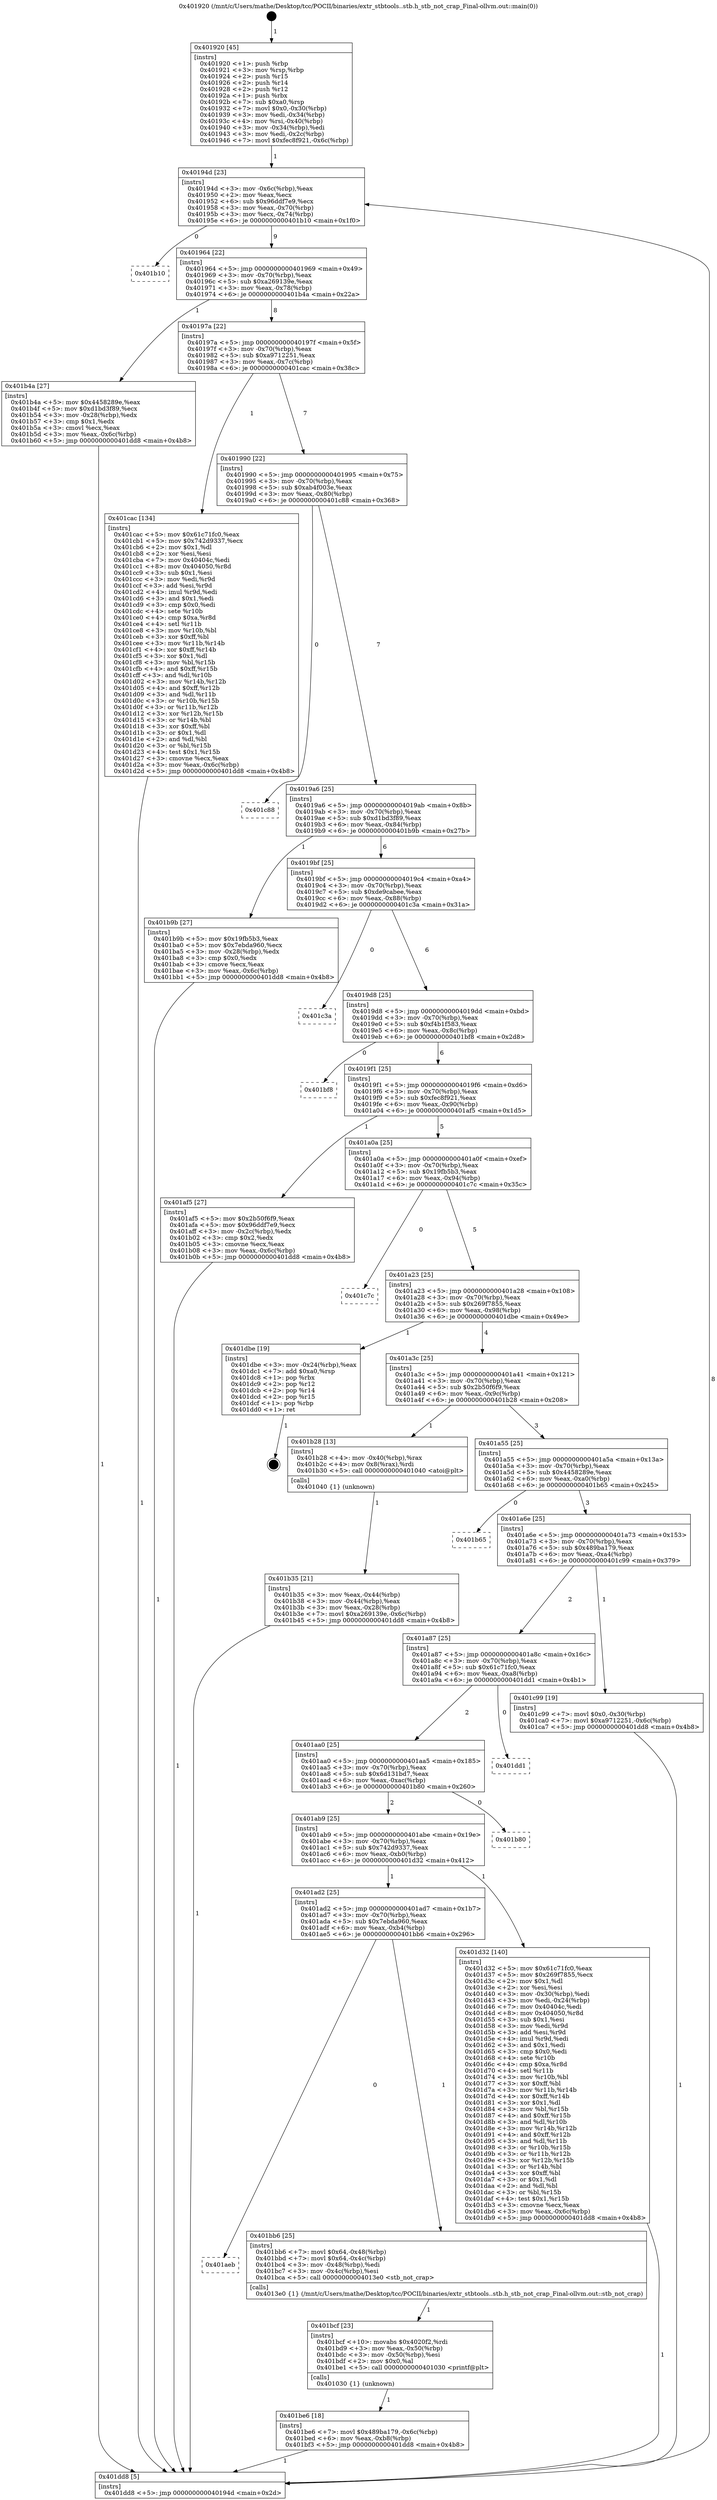 digraph "0x401920" {
  label = "0x401920 (/mnt/c/Users/mathe/Desktop/tcc/POCII/binaries/extr_stbtools..stb.h_stb_not_crap_Final-ollvm.out::main(0))"
  labelloc = "t"
  node[shape=record]

  Entry [label="",width=0.3,height=0.3,shape=circle,fillcolor=black,style=filled]
  "0x40194d" [label="{
     0x40194d [23]\l
     | [instrs]\l
     &nbsp;&nbsp;0x40194d \<+3\>: mov -0x6c(%rbp),%eax\l
     &nbsp;&nbsp;0x401950 \<+2\>: mov %eax,%ecx\l
     &nbsp;&nbsp;0x401952 \<+6\>: sub $0x96ddf7e9,%ecx\l
     &nbsp;&nbsp;0x401958 \<+3\>: mov %eax,-0x70(%rbp)\l
     &nbsp;&nbsp;0x40195b \<+3\>: mov %ecx,-0x74(%rbp)\l
     &nbsp;&nbsp;0x40195e \<+6\>: je 0000000000401b10 \<main+0x1f0\>\l
  }"]
  "0x401b10" [label="{
     0x401b10\l
  }", style=dashed]
  "0x401964" [label="{
     0x401964 [22]\l
     | [instrs]\l
     &nbsp;&nbsp;0x401964 \<+5\>: jmp 0000000000401969 \<main+0x49\>\l
     &nbsp;&nbsp;0x401969 \<+3\>: mov -0x70(%rbp),%eax\l
     &nbsp;&nbsp;0x40196c \<+5\>: sub $0xa269139e,%eax\l
     &nbsp;&nbsp;0x401971 \<+3\>: mov %eax,-0x78(%rbp)\l
     &nbsp;&nbsp;0x401974 \<+6\>: je 0000000000401b4a \<main+0x22a\>\l
  }"]
  Exit [label="",width=0.3,height=0.3,shape=circle,fillcolor=black,style=filled,peripheries=2]
  "0x401b4a" [label="{
     0x401b4a [27]\l
     | [instrs]\l
     &nbsp;&nbsp;0x401b4a \<+5\>: mov $0x4458289e,%eax\l
     &nbsp;&nbsp;0x401b4f \<+5\>: mov $0xd1bd3f89,%ecx\l
     &nbsp;&nbsp;0x401b54 \<+3\>: mov -0x28(%rbp),%edx\l
     &nbsp;&nbsp;0x401b57 \<+3\>: cmp $0x1,%edx\l
     &nbsp;&nbsp;0x401b5a \<+3\>: cmovl %ecx,%eax\l
     &nbsp;&nbsp;0x401b5d \<+3\>: mov %eax,-0x6c(%rbp)\l
     &nbsp;&nbsp;0x401b60 \<+5\>: jmp 0000000000401dd8 \<main+0x4b8\>\l
  }"]
  "0x40197a" [label="{
     0x40197a [22]\l
     | [instrs]\l
     &nbsp;&nbsp;0x40197a \<+5\>: jmp 000000000040197f \<main+0x5f\>\l
     &nbsp;&nbsp;0x40197f \<+3\>: mov -0x70(%rbp),%eax\l
     &nbsp;&nbsp;0x401982 \<+5\>: sub $0xa9712251,%eax\l
     &nbsp;&nbsp;0x401987 \<+3\>: mov %eax,-0x7c(%rbp)\l
     &nbsp;&nbsp;0x40198a \<+6\>: je 0000000000401cac \<main+0x38c\>\l
  }"]
  "0x401be6" [label="{
     0x401be6 [18]\l
     | [instrs]\l
     &nbsp;&nbsp;0x401be6 \<+7\>: movl $0x489ba179,-0x6c(%rbp)\l
     &nbsp;&nbsp;0x401bed \<+6\>: mov %eax,-0xb8(%rbp)\l
     &nbsp;&nbsp;0x401bf3 \<+5\>: jmp 0000000000401dd8 \<main+0x4b8\>\l
  }"]
  "0x401cac" [label="{
     0x401cac [134]\l
     | [instrs]\l
     &nbsp;&nbsp;0x401cac \<+5\>: mov $0x61c71fc0,%eax\l
     &nbsp;&nbsp;0x401cb1 \<+5\>: mov $0x742d9337,%ecx\l
     &nbsp;&nbsp;0x401cb6 \<+2\>: mov $0x1,%dl\l
     &nbsp;&nbsp;0x401cb8 \<+2\>: xor %esi,%esi\l
     &nbsp;&nbsp;0x401cba \<+7\>: mov 0x40404c,%edi\l
     &nbsp;&nbsp;0x401cc1 \<+8\>: mov 0x404050,%r8d\l
     &nbsp;&nbsp;0x401cc9 \<+3\>: sub $0x1,%esi\l
     &nbsp;&nbsp;0x401ccc \<+3\>: mov %edi,%r9d\l
     &nbsp;&nbsp;0x401ccf \<+3\>: add %esi,%r9d\l
     &nbsp;&nbsp;0x401cd2 \<+4\>: imul %r9d,%edi\l
     &nbsp;&nbsp;0x401cd6 \<+3\>: and $0x1,%edi\l
     &nbsp;&nbsp;0x401cd9 \<+3\>: cmp $0x0,%edi\l
     &nbsp;&nbsp;0x401cdc \<+4\>: sete %r10b\l
     &nbsp;&nbsp;0x401ce0 \<+4\>: cmp $0xa,%r8d\l
     &nbsp;&nbsp;0x401ce4 \<+4\>: setl %r11b\l
     &nbsp;&nbsp;0x401ce8 \<+3\>: mov %r10b,%bl\l
     &nbsp;&nbsp;0x401ceb \<+3\>: xor $0xff,%bl\l
     &nbsp;&nbsp;0x401cee \<+3\>: mov %r11b,%r14b\l
     &nbsp;&nbsp;0x401cf1 \<+4\>: xor $0xff,%r14b\l
     &nbsp;&nbsp;0x401cf5 \<+3\>: xor $0x1,%dl\l
     &nbsp;&nbsp;0x401cf8 \<+3\>: mov %bl,%r15b\l
     &nbsp;&nbsp;0x401cfb \<+4\>: and $0xff,%r15b\l
     &nbsp;&nbsp;0x401cff \<+3\>: and %dl,%r10b\l
     &nbsp;&nbsp;0x401d02 \<+3\>: mov %r14b,%r12b\l
     &nbsp;&nbsp;0x401d05 \<+4\>: and $0xff,%r12b\l
     &nbsp;&nbsp;0x401d09 \<+3\>: and %dl,%r11b\l
     &nbsp;&nbsp;0x401d0c \<+3\>: or %r10b,%r15b\l
     &nbsp;&nbsp;0x401d0f \<+3\>: or %r11b,%r12b\l
     &nbsp;&nbsp;0x401d12 \<+3\>: xor %r12b,%r15b\l
     &nbsp;&nbsp;0x401d15 \<+3\>: or %r14b,%bl\l
     &nbsp;&nbsp;0x401d18 \<+3\>: xor $0xff,%bl\l
     &nbsp;&nbsp;0x401d1b \<+3\>: or $0x1,%dl\l
     &nbsp;&nbsp;0x401d1e \<+2\>: and %dl,%bl\l
     &nbsp;&nbsp;0x401d20 \<+3\>: or %bl,%r15b\l
     &nbsp;&nbsp;0x401d23 \<+4\>: test $0x1,%r15b\l
     &nbsp;&nbsp;0x401d27 \<+3\>: cmovne %ecx,%eax\l
     &nbsp;&nbsp;0x401d2a \<+3\>: mov %eax,-0x6c(%rbp)\l
     &nbsp;&nbsp;0x401d2d \<+5\>: jmp 0000000000401dd8 \<main+0x4b8\>\l
  }"]
  "0x401990" [label="{
     0x401990 [22]\l
     | [instrs]\l
     &nbsp;&nbsp;0x401990 \<+5\>: jmp 0000000000401995 \<main+0x75\>\l
     &nbsp;&nbsp;0x401995 \<+3\>: mov -0x70(%rbp),%eax\l
     &nbsp;&nbsp;0x401998 \<+5\>: sub $0xab4f003e,%eax\l
     &nbsp;&nbsp;0x40199d \<+3\>: mov %eax,-0x80(%rbp)\l
     &nbsp;&nbsp;0x4019a0 \<+6\>: je 0000000000401c88 \<main+0x368\>\l
  }"]
  "0x401bcf" [label="{
     0x401bcf [23]\l
     | [instrs]\l
     &nbsp;&nbsp;0x401bcf \<+10\>: movabs $0x4020f2,%rdi\l
     &nbsp;&nbsp;0x401bd9 \<+3\>: mov %eax,-0x50(%rbp)\l
     &nbsp;&nbsp;0x401bdc \<+3\>: mov -0x50(%rbp),%esi\l
     &nbsp;&nbsp;0x401bdf \<+2\>: mov $0x0,%al\l
     &nbsp;&nbsp;0x401be1 \<+5\>: call 0000000000401030 \<printf@plt\>\l
     | [calls]\l
     &nbsp;&nbsp;0x401030 \{1\} (unknown)\l
  }"]
  "0x401c88" [label="{
     0x401c88\l
  }", style=dashed]
  "0x4019a6" [label="{
     0x4019a6 [25]\l
     | [instrs]\l
     &nbsp;&nbsp;0x4019a6 \<+5\>: jmp 00000000004019ab \<main+0x8b\>\l
     &nbsp;&nbsp;0x4019ab \<+3\>: mov -0x70(%rbp),%eax\l
     &nbsp;&nbsp;0x4019ae \<+5\>: sub $0xd1bd3f89,%eax\l
     &nbsp;&nbsp;0x4019b3 \<+6\>: mov %eax,-0x84(%rbp)\l
     &nbsp;&nbsp;0x4019b9 \<+6\>: je 0000000000401b9b \<main+0x27b\>\l
  }"]
  "0x401aeb" [label="{
     0x401aeb\l
  }", style=dashed]
  "0x401b9b" [label="{
     0x401b9b [27]\l
     | [instrs]\l
     &nbsp;&nbsp;0x401b9b \<+5\>: mov $0x19fb5b3,%eax\l
     &nbsp;&nbsp;0x401ba0 \<+5\>: mov $0x7ebda960,%ecx\l
     &nbsp;&nbsp;0x401ba5 \<+3\>: mov -0x28(%rbp),%edx\l
     &nbsp;&nbsp;0x401ba8 \<+3\>: cmp $0x0,%edx\l
     &nbsp;&nbsp;0x401bab \<+3\>: cmove %ecx,%eax\l
     &nbsp;&nbsp;0x401bae \<+3\>: mov %eax,-0x6c(%rbp)\l
     &nbsp;&nbsp;0x401bb1 \<+5\>: jmp 0000000000401dd8 \<main+0x4b8\>\l
  }"]
  "0x4019bf" [label="{
     0x4019bf [25]\l
     | [instrs]\l
     &nbsp;&nbsp;0x4019bf \<+5\>: jmp 00000000004019c4 \<main+0xa4\>\l
     &nbsp;&nbsp;0x4019c4 \<+3\>: mov -0x70(%rbp),%eax\l
     &nbsp;&nbsp;0x4019c7 \<+5\>: sub $0xde9cabee,%eax\l
     &nbsp;&nbsp;0x4019cc \<+6\>: mov %eax,-0x88(%rbp)\l
     &nbsp;&nbsp;0x4019d2 \<+6\>: je 0000000000401c3a \<main+0x31a\>\l
  }"]
  "0x401bb6" [label="{
     0x401bb6 [25]\l
     | [instrs]\l
     &nbsp;&nbsp;0x401bb6 \<+7\>: movl $0x64,-0x48(%rbp)\l
     &nbsp;&nbsp;0x401bbd \<+7\>: movl $0x64,-0x4c(%rbp)\l
     &nbsp;&nbsp;0x401bc4 \<+3\>: mov -0x48(%rbp),%edi\l
     &nbsp;&nbsp;0x401bc7 \<+3\>: mov -0x4c(%rbp),%esi\l
     &nbsp;&nbsp;0x401bca \<+5\>: call 00000000004013e0 \<stb_not_crap\>\l
     | [calls]\l
     &nbsp;&nbsp;0x4013e0 \{1\} (/mnt/c/Users/mathe/Desktop/tcc/POCII/binaries/extr_stbtools..stb.h_stb_not_crap_Final-ollvm.out::stb_not_crap)\l
  }"]
  "0x401c3a" [label="{
     0x401c3a\l
  }", style=dashed]
  "0x4019d8" [label="{
     0x4019d8 [25]\l
     | [instrs]\l
     &nbsp;&nbsp;0x4019d8 \<+5\>: jmp 00000000004019dd \<main+0xbd\>\l
     &nbsp;&nbsp;0x4019dd \<+3\>: mov -0x70(%rbp),%eax\l
     &nbsp;&nbsp;0x4019e0 \<+5\>: sub $0xf4b1f583,%eax\l
     &nbsp;&nbsp;0x4019e5 \<+6\>: mov %eax,-0x8c(%rbp)\l
     &nbsp;&nbsp;0x4019eb \<+6\>: je 0000000000401bf8 \<main+0x2d8\>\l
  }"]
  "0x401ad2" [label="{
     0x401ad2 [25]\l
     | [instrs]\l
     &nbsp;&nbsp;0x401ad2 \<+5\>: jmp 0000000000401ad7 \<main+0x1b7\>\l
     &nbsp;&nbsp;0x401ad7 \<+3\>: mov -0x70(%rbp),%eax\l
     &nbsp;&nbsp;0x401ada \<+5\>: sub $0x7ebda960,%eax\l
     &nbsp;&nbsp;0x401adf \<+6\>: mov %eax,-0xb4(%rbp)\l
     &nbsp;&nbsp;0x401ae5 \<+6\>: je 0000000000401bb6 \<main+0x296\>\l
  }"]
  "0x401bf8" [label="{
     0x401bf8\l
  }", style=dashed]
  "0x4019f1" [label="{
     0x4019f1 [25]\l
     | [instrs]\l
     &nbsp;&nbsp;0x4019f1 \<+5\>: jmp 00000000004019f6 \<main+0xd6\>\l
     &nbsp;&nbsp;0x4019f6 \<+3\>: mov -0x70(%rbp),%eax\l
     &nbsp;&nbsp;0x4019f9 \<+5\>: sub $0xfec8f921,%eax\l
     &nbsp;&nbsp;0x4019fe \<+6\>: mov %eax,-0x90(%rbp)\l
     &nbsp;&nbsp;0x401a04 \<+6\>: je 0000000000401af5 \<main+0x1d5\>\l
  }"]
  "0x401d32" [label="{
     0x401d32 [140]\l
     | [instrs]\l
     &nbsp;&nbsp;0x401d32 \<+5\>: mov $0x61c71fc0,%eax\l
     &nbsp;&nbsp;0x401d37 \<+5\>: mov $0x269f7855,%ecx\l
     &nbsp;&nbsp;0x401d3c \<+2\>: mov $0x1,%dl\l
     &nbsp;&nbsp;0x401d3e \<+2\>: xor %esi,%esi\l
     &nbsp;&nbsp;0x401d40 \<+3\>: mov -0x30(%rbp),%edi\l
     &nbsp;&nbsp;0x401d43 \<+3\>: mov %edi,-0x24(%rbp)\l
     &nbsp;&nbsp;0x401d46 \<+7\>: mov 0x40404c,%edi\l
     &nbsp;&nbsp;0x401d4d \<+8\>: mov 0x404050,%r8d\l
     &nbsp;&nbsp;0x401d55 \<+3\>: sub $0x1,%esi\l
     &nbsp;&nbsp;0x401d58 \<+3\>: mov %edi,%r9d\l
     &nbsp;&nbsp;0x401d5b \<+3\>: add %esi,%r9d\l
     &nbsp;&nbsp;0x401d5e \<+4\>: imul %r9d,%edi\l
     &nbsp;&nbsp;0x401d62 \<+3\>: and $0x1,%edi\l
     &nbsp;&nbsp;0x401d65 \<+3\>: cmp $0x0,%edi\l
     &nbsp;&nbsp;0x401d68 \<+4\>: sete %r10b\l
     &nbsp;&nbsp;0x401d6c \<+4\>: cmp $0xa,%r8d\l
     &nbsp;&nbsp;0x401d70 \<+4\>: setl %r11b\l
     &nbsp;&nbsp;0x401d74 \<+3\>: mov %r10b,%bl\l
     &nbsp;&nbsp;0x401d77 \<+3\>: xor $0xff,%bl\l
     &nbsp;&nbsp;0x401d7a \<+3\>: mov %r11b,%r14b\l
     &nbsp;&nbsp;0x401d7d \<+4\>: xor $0xff,%r14b\l
     &nbsp;&nbsp;0x401d81 \<+3\>: xor $0x1,%dl\l
     &nbsp;&nbsp;0x401d84 \<+3\>: mov %bl,%r15b\l
     &nbsp;&nbsp;0x401d87 \<+4\>: and $0xff,%r15b\l
     &nbsp;&nbsp;0x401d8b \<+3\>: and %dl,%r10b\l
     &nbsp;&nbsp;0x401d8e \<+3\>: mov %r14b,%r12b\l
     &nbsp;&nbsp;0x401d91 \<+4\>: and $0xff,%r12b\l
     &nbsp;&nbsp;0x401d95 \<+3\>: and %dl,%r11b\l
     &nbsp;&nbsp;0x401d98 \<+3\>: or %r10b,%r15b\l
     &nbsp;&nbsp;0x401d9b \<+3\>: or %r11b,%r12b\l
     &nbsp;&nbsp;0x401d9e \<+3\>: xor %r12b,%r15b\l
     &nbsp;&nbsp;0x401da1 \<+3\>: or %r14b,%bl\l
     &nbsp;&nbsp;0x401da4 \<+3\>: xor $0xff,%bl\l
     &nbsp;&nbsp;0x401da7 \<+3\>: or $0x1,%dl\l
     &nbsp;&nbsp;0x401daa \<+2\>: and %dl,%bl\l
     &nbsp;&nbsp;0x401dac \<+3\>: or %bl,%r15b\l
     &nbsp;&nbsp;0x401daf \<+4\>: test $0x1,%r15b\l
     &nbsp;&nbsp;0x401db3 \<+3\>: cmovne %ecx,%eax\l
     &nbsp;&nbsp;0x401db6 \<+3\>: mov %eax,-0x6c(%rbp)\l
     &nbsp;&nbsp;0x401db9 \<+5\>: jmp 0000000000401dd8 \<main+0x4b8\>\l
  }"]
  "0x401af5" [label="{
     0x401af5 [27]\l
     | [instrs]\l
     &nbsp;&nbsp;0x401af5 \<+5\>: mov $0x2b50f6f9,%eax\l
     &nbsp;&nbsp;0x401afa \<+5\>: mov $0x96ddf7e9,%ecx\l
     &nbsp;&nbsp;0x401aff \<+3\>: mov -0x2c(%rbp),%edx\l
     &nbsp;&nbsp;0x401b02 \<+3\>: cmp $0x2,%edx\l
     &nbsp;&nbsp;0x401b05 \<+3\>: cmovne %ecx,%eax\l
     &nbsp;&nbsp;0x401b08 \<+3\>: mov %eax,-0x6c(%rbp)\l
     &nbsp;&nbsp;0x401b0b \<+5\>: jmp 0000000000401dd8 \<main+0x4b8\>\l
  }"]
  "0x401a0a" [label="{
     0x401a0a [25]\l
     | [instrs]\l
     &nbsp;&nbsp;0x401a0a \<+5\>: jmp 0000000000401a0f \<main+0xef\>\l
     &nbsp;&nbsp;0x401a0f \<+3\>: mov -0x70(%rbp),%eax\l
     &nbsp;&nbsp;0x401a12 \<+5\>: sub $0x19fb5b3,%eax\l
     &nbsp;&nbsp;0x401a17 \<+6\>: mov %eax,-0x94(%rbp)\l
     &nbsp;&nbsp;0x401a1d \<+6\>: je 0000000000401c7c \<main+0x35c\>\l
  }"]
  "0x401dd8" [label="{
     0x401dd8 [5]\l
     | [instrs]\l
     &nbsp;&nbsp;0x401dd8 \<+5\>: jmp 000000000040194d \<main+0x2d\>\l
  }"]
  "0x401920" [label="{
     0x401920 [45]\l
     | [instrs]\l
     &nbsp;&nbsp;0x401920 \<+1\>: push %rbp\l
     &nbsp;&nbsp;0x401921 \<+3\>: mov %rsp,%rbp\l
     &nbsp;&nbsp;0x401924 \<+2\>: push %r15\l
     &nbsp;&nbsp;0x401926 \<+2\>: push %r14\l
     &nbsp;&nbsp;0x401928 \<+2\>: push %r12\l
     &nbsp;&nbsp;0x40192a \<+1\>: push %rbx\l
     &nbsp;&nbsp;0x40192b \<+7\>: sub $0xa0,%rsp\l
     &nbsp;&nbsp;0x401932 \<+7\>: movl $0x0,-0x30(%rbp)\l
     &nbsp;&nbsp;0x401939 \<+3\>: mov %edi,-0x34(%rbp)\l
     &nbsp;&nbsp;0x40193c \<+4\>: mov %rsi,-0x40(%rbp)\l
     &nbsp;&nbsp;0x401940 \<+3\>: mov -0x34(%rbp),%edi\l
     &nbsp;&nbsp;0x401943 \<+3\>: mov %edi,-0x2c(%rbp)\l
     &nbsp;&nbsp;0x401946 \<+7\>: movl $0xfec8f921,-0x6c(%rbp)\l
  }"]
  "0x401ab9" [label="{
     0x401ab9 [25]\l
     | [instrs]\l
     &nbsp;&nbsp;0x401ab9 \<+5\>: jmp 0000000000401abe \<main+0x19e\>\l
     &nbsp;&nbsp;0x401abe \<+3\>: mov -0x70(%rbp),%eax\l
     &nbsp;&nbsp;0x401ac1 \<+5\>: sub $0x742d9337,%eax\l
     &nbsp;&nbsp;0x401ac6 \<+6\>: mov %eax,-0xb0(%rbp)\l
     &nbsp;&nbsp;0x401acc \<+6\>: je 0000000000401d32 \<main+0x412\>\l
  }"]
  "0x401c7c" [label="{
     0x401c7c\l
  }", style=dashed]
  "0x401a23" [label="{
     0x401a23 [25]\l
     | [instrs]\l
     &nbsp;&nbsp;0x401a23 \<+5\>: jmp 0000000000401a28 \<main+0x108\>\l
     &nbsp;&nbsp;0x401a28 \<+3\>: mov -0x70(%rbp),%eax\l
     &nbsp;&nbsp;0x401a2b \<+5\>: sub $0x269f7855,%eax\l
     &nbsp;&nbsp;0x401a30 \<+6\>: mov %eax,-0x98(%rbp)\l
     &nbsp;&nbsp;0x401a36 \<+6\>: je 0000000000401dbe \<main+0x49e\>\l
  }"]
  "0x401b80" [label="{
     0x401b80\l
  }", style=dashed]
  "0x401dbe" [label="{
     0x401dbe [19]\l
     | [instrs]\l
     &nbsp;&nbsp;0x401dbe \<+3\>: mov -0x24(%rbp),%eax\l
     &nbsp;&nbsp;0x401dc1 \<+7\>: add $0xa0,%rsp\l
     &nbsp;&nbsp;0x401dc8 \<+1\>: pop %rbx\l
     &nbsp;&nbsp;0x401dc9 \<+2\>: pop %r12\l
     &nbsp;&nbsp;0x401dcb \<+2\>: pop %r14\l
     &nbsp;&nbsp;0x401dcd \<+2\>: pop %r15\l
     &nbsp;&nbsp;0x401dcf \<+1\>: pop %rbp\l
     &nbsp;&nbsp;0x401dd0 \<+1\>: ret\l
  }"]
  "0x401a3c" [label="{
     0x401a3c [25]\l
     | [instrs]\l
     &nbsp;&nbsp;0x401a3c \<+5\>: jmp 0000000000401a41 \<main+0x121\>\l
     &nbsp;&nbsp;0x401a41 \<+3\>: mov -0x70(%rbp),%eax\l
     &nbsp;&nbsp;0x401a44 \<+5\>: sub $0x2b50f6f9,%eax\l
     &nbsp;&nbsp;0x401a49 \<+6\>: mov %eax,-0x9c(%rbp)\l
     &nbsp;&nbsp;0x401a4f \<+6\>: je 0000000000401b28 \<main+0x208\>\l
  }"]
  "0x401aa0" [label="{
     0x401aa0 [25]\l
     | [instrs]\l
     &nbsp;&nbsp;0x401aa0 \<+5\>: jmp 0000000000401aa5 \<main+0x185\>\l
     &nbsp;&nbsp;0x401aa5 \<+3\>: mov -0x70(%rbp),%eax\l
     &nbsp;&nbsp;0x401aa8 \<+5\>: sub $0x6d131bd7,%eax\l
     &nbsp;&nbsp;0x401aad \<+6\>: mov %eax,-0xac(%rbp)\l
     &nbsp;&nbsp;0x401ab3 \<+6\>: je 0000000000401b80 \<main+0x260\>\l
  }"]
  "0x401b28" [label="{
     0x401b28 [13]\l
     | [instrs]\l
     &nbsp;&nbsp;0x401b28 \<+4\>: mov -0x40(%rbp),%rax\l
     &nbsp;&nbsp;0x401b2c \<+4\>: mov 0x8(%rax),%rdi\l
     &nbsp;&nbsp;0x401b30 \<+5\>: call 0000000000401040 \<atoi@plt\>\l
     | [calls]\l
     &nbsp;&nbsp;0x401040 \{1\} (unknown)\l
  }"]
  "0x401a55" [label="{
     0x401a55 [25]\l
     | [instrs]\l
     &nbsp;&nbsp;0x401a55 \<+5\>: jmp 0000000000401a5a \<main+0x13a\>\l
     &nbsp;&nbsp;0x401a5a \<+3\>: mov -0x70(%rbp),%eax\l
     &nbsp;&nbsp;0x401a5d \<+5\>: sub $0x4458289e,%eax\l
     &nbsp;&nbsp;0x401a62 \<+6\>: mov %eax,-0xa0(%rbp)\l
     &nbsp;&nbsp;0x401a68 \<+6\>: je 0000000000401b65 \<main+0x245\>\l
  }"]
  "0x401b35" [label="{
     0x401b35 [21]\l
     | [instrs]\l
     &nbsp;&nbsp;0x401b35 \<+3\>: mov %eax,-0x44(%rbp)\l
     &nbsp;&nbsp;0x401b38 \<+3\>: mov -0x44(%rbp),%eax\l
     &nbsp;&nbsp;0x401b3b \<+3\>: mov %eax,-0x28(%rbp)\l
     &nbsp;&nbsp;0x401b3e \<+7\>: movl $0xa269139e,-0x6c(%rbp)\l
     &nbsp;&nbsp;0x401b45 \<+5\>: jmp 0000000000401dd8 \<main+0x4b8\>\l
  }"]
  "0x401dd1" [label="{
     0x401dd1\l
  }", style=dashed]
  "0x401b65" [label="{
     0x401b65\l
  }", style=dashed]
  "0x401a6e" [label="{
     0x401a6e [25]\l
     | [instrs]\l
     &nbsp;&nbsp;0x401a6e \<+5\>: jmp 0000000000401a73 \<main+0x153\>\l
     &nbsp;&nbsp;0x401a73 \<+3\>: mov -0x70(%rbp),%eax\l
     &nbsp;&nbsp;0x401a76 \<+5\>: sub $0x489ba179,%eax\l
     &nbsp;&nbsp;0x401a7b \<+6\>: mov %eax,-0xa4(%rbp)\l
     &nbsp;&nbsp;0x401a81 \<+6\>: je 0000000000401c99 \<main+0x379\>\l
  }"]
  "0x401a87" [label="{
     0x401a87 [25]\l
     | [instrs]\l
     &nbsp;&nbsp;0x401a87 \<+5\>: jmp 0000000000401a8c \<main+0x16c\>\l
     &nbsp;&nbsp;0x401a8c \<+3\>: mov -0x70(%rbp),%eax\l
     &nbsp;&nbsp;0x401a8f \<+5\>: sub $0x61c71fc0,%eax\l
     &nbsp;&nbsp;0x401a94 \<+6\>: mov %eax,-0xa8(%rbp)\l
     &nbsp;&nbsp;0x401a9a \<+6\>: je 0000000000401dd1 \<main+0x4b1\>\l
  }"]
  "0x401c99" [label="{
     0x401c99 [19]\l
     | [instrs]\l
     &nbsp;&nbsp;0x401c99 \<+7\>: movl $0x0,-0x30(%rbp)\l
     &nbsp;&nbsp;0x401ca0 \<+7\>: movl $0xa9712251,-0x6c(%rbp)\l
     &nbsp;&nbsp;0x401ca7 \<+5\>: jmp 0000000000401dd8 \<main+0x4b8\>\l
  }"]
  Entry -> "0x401920" [label=" 1"]
  "0x40194d" -> "0x401b10" [label=" 0"]
  "0x40194d" -> "0x401964" [label=" 9"]
  "0x401dbe" -> Exit [label=" 1"]
  "0x401964" -> "0x401b4a" [label=" 1"]
  "0x401964" -> "0x40197a" [label=" 8"]
  "0x401d32" -> "0x401dd8" [label=" 1"]
  "0x40197a" -> "0x401cac" [label=" 1"]
  "0x40197a" -> "0x401990" [label=" 7"]
  "0x401cac" -> "0x401dd8" [label=" 1"]
  "0x401990" -> "0x401c88" [label=" 0"]
  "0x401990" -> "0x4019a6" [label=" 7"]
  "0x401c99" -> "0x401dd8" [label=" 1"]
  "0x4019a6" -> "0x401b9b" [label=" 1"]
  "0x4019a6" -> "0x4019bf" [label=" 6"]
  "0x401be6" -> "0x401dd8" [label=" 1"]
  "0x4019bf" -> "0x401c3a" [label=" 0"]
  "0x4019bf" -> "0x4019d8" [label=" 6"]
  "0x401bcf" -> "0x401be6" [label=" 1"]
  "0x4019d8" -> "0x401bf8" [label=" 0"]
  "0x4019d8" -> "0x4019f1" [label=" 6"]
  "0x401ad2" -> "0x401aeb" [label=" 0"]
  "0x4019f1" -> "0x401af5" [label=" 1"]
  "0x4019f1" -> "0x401a0a" [label=" 5"]
  "0x401af5" -> "0x401dd8" [label=" 1"]
  "0x401920" -> "0x40194d" [label=" 1"]
  "0x401dd8" -> "0x40194d" [label=" 8"]
  "0x401ad2" -> "0x401bb6" [label=" 1"]
  "0x401a0a" -> "0x401c7c" [label=" 0"]
  "0x401a0a" -> "0x401a23" [label=" 5"]
  "0x401ab9" -> "0x401ad2" [label=" 1"]
  "0x401a23" -> "0x401dbe" [label=" 1"]
  "0x401a23" -> "0x401a3c" [label=" 4"]
  "0x401ab9" -> "0x401d32" [label=" 1"]
  "0x401a3c" -> "0x401b28" [label=" 1"]
  "0x401a3c" -> "0x401a55" [label=" 3"]
  "0x401b28" -> "0x401b35" [label=" 1"]
  "0x401b35" -> "0x401dd8" [label=" 1"]
  "0x401b4a" -> "0x401dd8" [label=" 1"]
  "0x401b9b" -> "0x401dd8" [label=" 1"]
  "0x401aa0" -> "0x401ab9" [label=" 2"]
  "0x401a55" -> "0x401b65" [label=" 0"]
  "0x401a55" -> "0x401a6e" [label=" 3"]
  "0x401aa0" -> "0x401b80" [label=" 0"]
  "0x401a6e" -> "0x401c99" [label=" 1"]
  "0x401a6e" -> "0x401a87" [label=" 2"]
  "0x401bb6" -> "0x401bcf" [label=" 1"]
  "0x401a87" -> "0x401dd1" [label=" 0"]
  "0x401a87" -> "0x401aa0" [label=" 2"]
}
